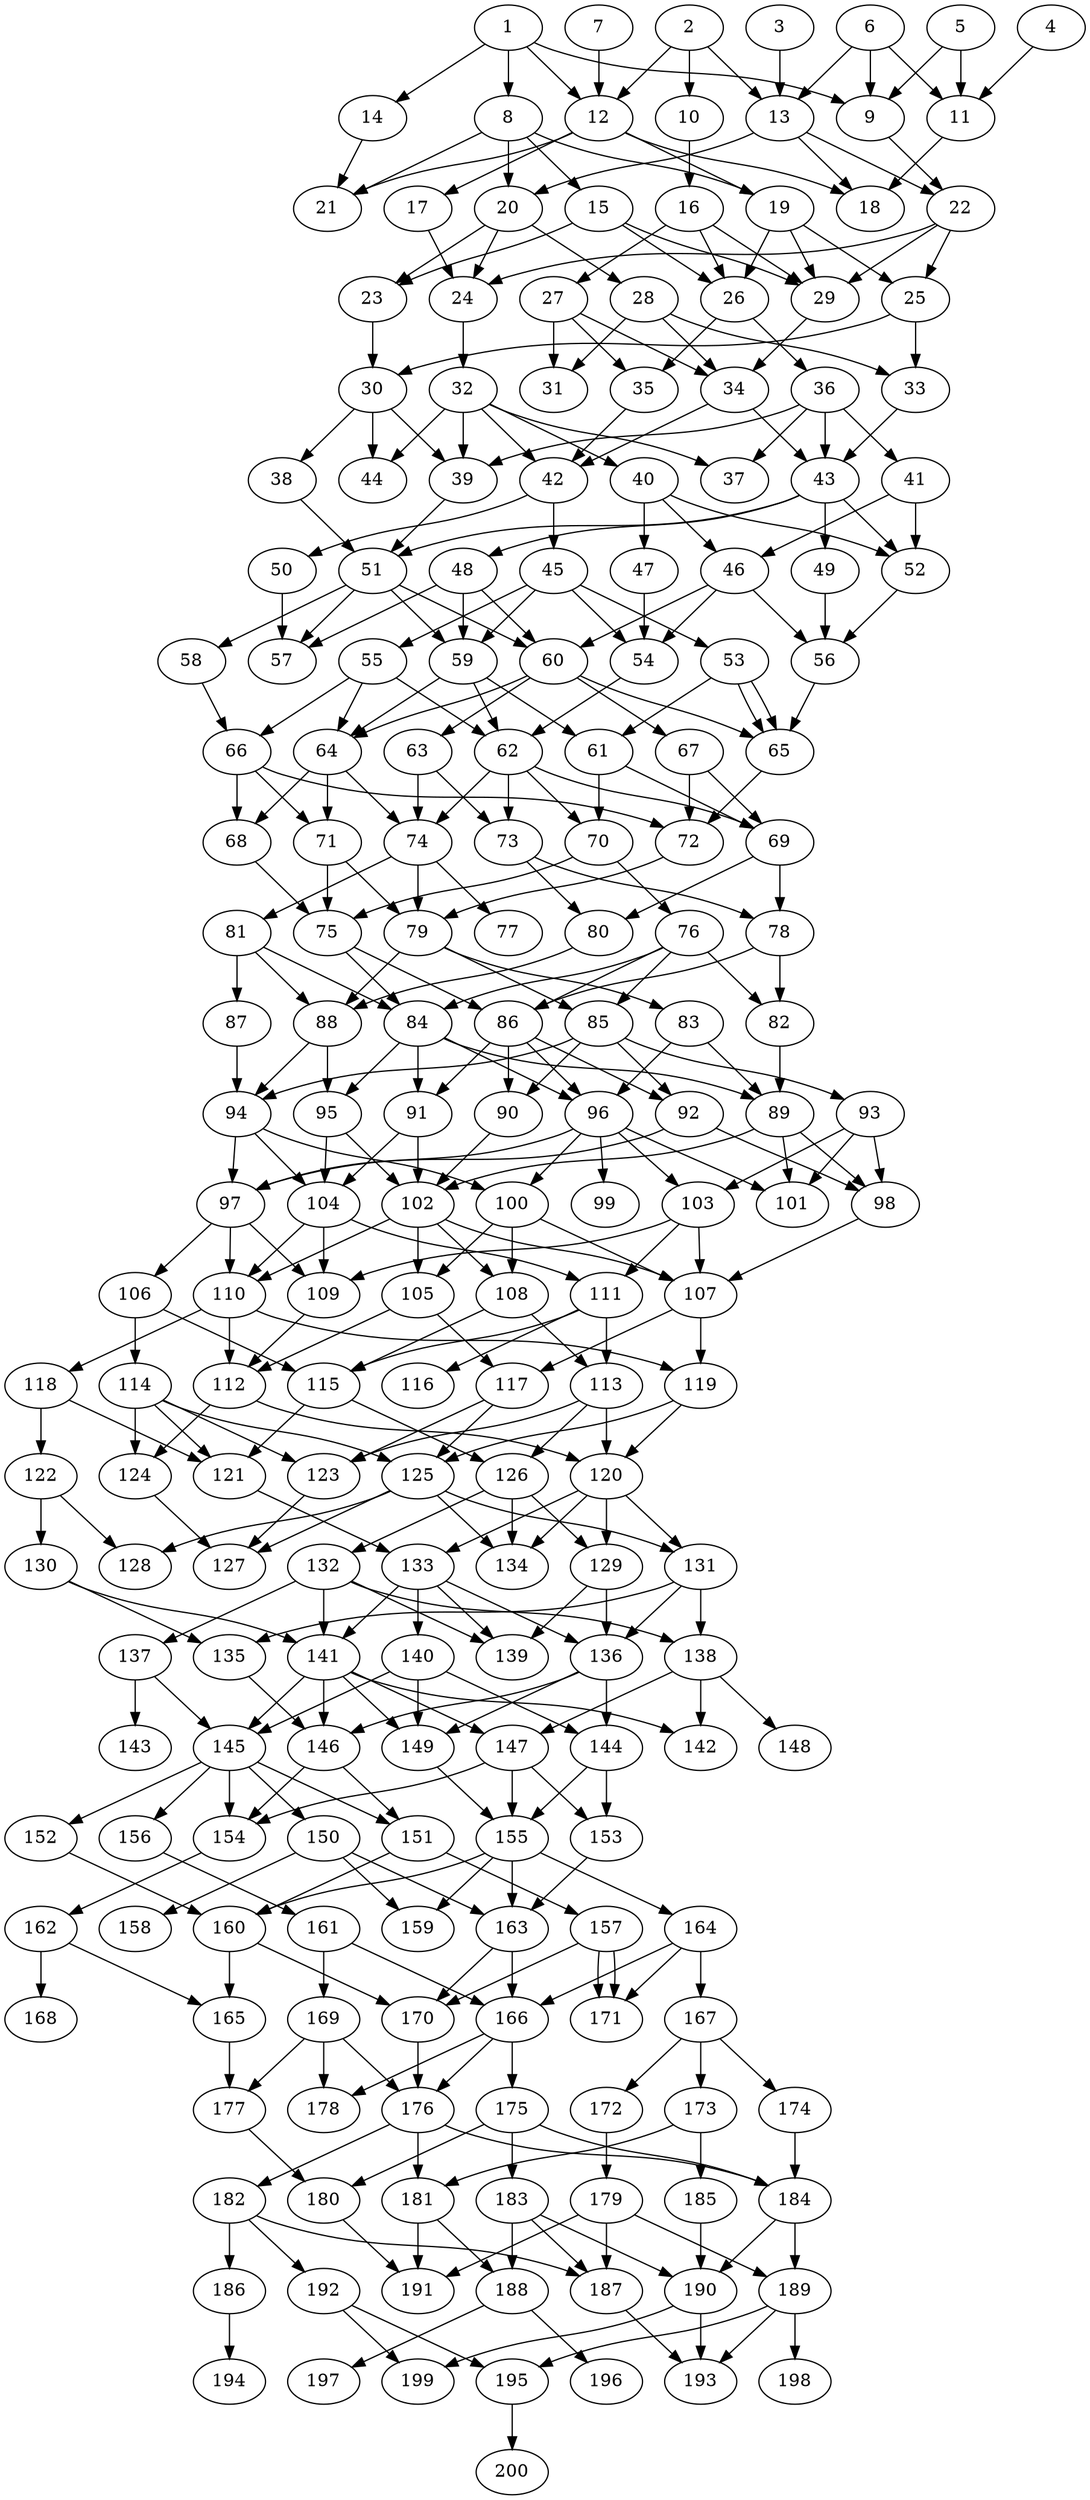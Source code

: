 // DAG automatically generated by daggen at Wed Apr 12 12:22:21 2017
// ./daggen --dot -n 200 --jump=1 --fat=0.4 --regularity=0.4 --density=0.4 
digraph G {
  1 [size="8268273454", alpha="0.02"]
  1 -> 8 [size ="411041792"]
  1 -> 9 [size ="411041792"]
  1 -> 12 [size ="411041792"]
  1 -> 14 [size ="411041792"]
  2 [size="184290161237", alpha="0.00"]
  2 -> 10 [size ="411041792"]
  2 -> 12 [size ="411041792"]
  2 -> 13 [size ="411041792"]
  3 [size="46628941653", alpha="0.01"]
  3 -> 13 [size ="33554432"]
  4 [size="1927151379", alpha="0.02"]
  4 -> 11 [size ="33554432"]
  5 [size="18314891630", alpha="0.20"]
  5 -> 9 [size ="411041792"]
  5 -> 11 [size ="411041792"]
  6 [size="3808598022", alpha="0.15"]
  6 -> 9 [size ="411041792"]
  6 -> 11 [size ="411041792"]
  6 -> 13 [size ="411041792"]
  7 [size="101710634502", alpha="0.15"]
  7 -> 12 [size ="411041792"]
  8 [size="13209492905", alpha="0.19"]
  8 -> 15 [size ="209715200"]
  8 -> 19 [size ="209715200"]
  8 -> 20 [size ="209715200"]
  8 -> 21 [size ="209715200"]
  9 [size="98463693460", alpha="0.16"]
  9 -> 22 [size ="75497472"]
  10 [size="17327955554", alpha="0.02"]
  10 -> 16 [size ="33554432"]
  11 [size="91979294844", alpha="0.07"]
  11 -> 18 [size ="134217728"]
  12 [size="105186864072", alpha="0.17"]
  12 -> 17 [size ="134217728"]
  12 -> 18 [size ="134217728"]
  12 -> 19 [size ="134217728"]
  12 -> 21 [size ="134217728"]
  13 [size="8589934592", alpha="0.13"]
  13 -> 18 [size ="33554432"]
  13 -> 20 [size ="33554432"]
  13 -> 22 [size ="33554432"]
  14 [size="134217728000", alpha="0.20"]
  14 -> 21 [size ="209715200"]
  15 [size="7371263043", alpha="0.17"]
  15 -> 23 [size ="301989888"]
  15 -> 26 [size ="301989888"]
  15 -> 29 [size ="301989888"]
  16 [size="68719476736", alpha="0.09"]
  16 -> 26 [size ="134217728"]
  16 -> 27 [size ="134217728"]
  16 -> 29 [size ="134217728"]
  17 [size="1073741824000", alpha="0.19"]
  17 -> 24 [size ="838860800"]
  18 [size="1013917295", alpha="0.08"]
  19 [size="5055280558", alpha="0.14"]
  19 -> 25 [size ="301989888"]
  19 -> 26 [size ="301989888"]
  19 -> 29 [size ="301989888"]
  20 [size="208918676224", alpha="0.14"]
  20 -> 23 [size ="411041792"]
  20 -> 24 [size ="411041792"]
  20 -> 28 [size ="411041792"]
  21 [size="13014861407", alpha="0.00"]
  22 [size="1073741824000", alpha="0.09"]
  22 -> 24 [size ="838860800"]
  22 -> 25 [size ="838860800"]
  22 -> 29 [size ="838860800"]
  23 [size="1560083935", alpha="0.06"]
  23 -> 30 [size ="33554432"]
  24 [size="549755813888", alpha="0.14"]
  24 -> 32 [size ="536870912"]
  25 [size="10476561228", alpha="0.02"]
  25 -> 30 [size ="838860800"]
  25 -> 33 [size ="838860800"]
  26 [size="28991029248", alpha="0.13"]
  26 -> 35 [size ="75497472"]
  26 -> 36 [size ="75497472"]
  27 [size="782757789696", alpha="0.08"]
  27 -> 31 [size ="679477248"]
  27 -> 34 [size ="679477248"]
  27 -> 35 [size ="679477248"]
  28 [size="134217728000", alpha="0.00"]
  28 -> 31 [size ="209715200"]
  28 -> 33 [size ="209715200"]
  28 -> 34 [size ="209715200"]
  29 [size="7020653748", alpha="0.05"]
  29 -> 34 [size ="209715200"]
  30 [size="28991029248", alpha="0.05"]
  30 -> 38 [size ="75497472"]
  30 -> 39 [size ="75497472"]
  30 -> 44 [size ="75497472"]
  31 [size="34082135210", alpha="0.09"]
  32 [size="8589934592", alpha="0.01"]
  32 -> 37 [size ="33554432"]
  32 -> 39 [size ="33554432"]
  32 -> 40 [size ="33554432"]
  32 -> 42 [size ="33554432"]
  32 -> 44 [size ="33554432"]
  33 [size="231928233984", alpha="0.13"]
  33 -> 43 [size ="301989888"]
  34 [size="213872452170", alpha="0.05"]
  34 -> 42 [size ="209715200"]
  34 -> 43 [size ="209715200"]
  35 [size="29539199386", alpha="0.05"]
  35 -> 42 [size ="679477248"]
  36 [size="558832165128", alpha="0.18"]
  36 -> 37 [size ="411041792"]
  36 -> 39 [size ="411041792"]
  36 -> 41 [size ="411041792"]
  36 -> 43 [size ="411041792"]
  37 [size="68719476736", alpha="0.09"]
  38 [size="184337940384", alpha="0.00"]
  38 -> 51 [size ="134217728"]
  39 [size="457191408152", alpha="0.19"]
  39 -> 51 [size ="679477248"]
  40 [size="575285566960", alpha="0.03"]
  40 -> 46 [size ="536870912"]
  40 -> 47 [size ="536870912"]
  40 -> 52 [size ="536870912"]
  41 [size="3524048611", alpha="0.16"]
  41 -> 46 [size ="209715200"]
  41 -> 52 [size ="209715200"]
  42 [size="166190147500", alpha="0.11"]
  42 -> 45 [size ="536870912"]
  42 -> 50 [size ="536870912"]
  43 [size="27172484112", alpha="0.05"]
  43 -> 48 [size ="536870912"]
  43 -> 49 [size ="536870912"]
  43 -> 51 [size ="536870912"]
  43 -> 52 [size ="536870912"]
  44 [size="118826084737", alpha="0.17"]
  45 [size="6070611391", alpha="0.13"]
  45 -> 53 [size ="209715200"]
  45 -> 54 [size ="209715200"]
  45 -> 55 [size ="209715200"]
  45 -> 59 [size ="209715200"]
  46 [size="68719476736", alpha="0.02"]
  46 -> 54 [size ="134217728"]
  46 -> 56 [size ="134217728"]
  46 -> 60 [size ="134217728"]
  47 [size="76758427153", alpha="0.01"]
  47 -> 54 [size ="209715200"]
  48 [size="7785366208", alpha="0.02"]
  48 -> 57 [size ="536870912"]
  48 -> 59 [size ="536870912"]
  48 -> 60 [size ="536870912"]
  49 [size="8426095644", alpha="0.01"]
  49 -> 56 [size ="134217728"]
  50 [size="8589934592", alpha="0.15"]
  50 -> 57 [size ="33554432"]
  51 [size="416116556596", alpha="0.05"]
  51 -> 57 [size ="536870912"]
  51 -> 58 [size ="536870912"]
  51 -> 59 [size ="536870912"]
  51 -> 60 [size ="536870912"]
  52 [size="231928233984", alpha="0.16"]
  52 -> 56 [size ="301989888"]
  53 [size="368293445632", alpha="0.17"]
  53 -> 61 [size ="411041792"]
  53 -> 65 [size ="411041792"]
  53 -> 65 [size ="411041792"]
  54 [size="73784592303", alpha="0.15"]
  54 -> 62 [size ="209715200"]
  55 [size="34915282188", alpha="0.19"]
  55 -> 62 [size ="134217728"]
  55 -> 64 [size ="134217728"]
  55 -> 66 [size ="134217728"]
  56 [size="110342094264", alpha="0.09"]
  56 -> 65 [size ="75497472"]
  57 [size="1312377892455", alpha="0.00"]
  58 [size="7601498865", alpha="0.11"]
  58 -> 66 [size ="679477248"]
  59 [size="231928233984", alpha="0.18"]
  59 -> 61 [size ="301989888"]
  59 -> 62 [size ="301989888"]
  59 -> 64 [size ="301989888"]
  60 [size="50785672903", alpha="0.11"]
  60 -> 63 [size ="838860800"]
  60 -> 64 [size ="838860800"]
  60 -> 65 [size ="838860800"]
  60 -> 67 [size ="838860800"]
  61 [size="134217728000", alpha="0.15"]
  61 -> 69 [size ="209715200"]
  61 -> 70 [size ="209715200"]
  62 [size="91824167088", alpha="0.10"]
  62 -> 69 [size ="134217728"]
  62 -> 70 [size ="134217728"]
  62 -> 73 [size ="134217728"]
  62 -> 74 [size ="134217728"]
  63 [size="134217728000", alpha="0.12"]
  63 -> 73 [size ="209715200"]
  63 -> 74 [size ="209715200"]
  64 [size="68719476736", alpha="0.05"]
  64 -> 68 [size ="134217728"]
  64 -> 71 [size ="134217728"]
  64 -> 74 [size ="134217728"]
  65 [size="7438407694", alpha="0.05"]
  65 -> 72 [size ="209715200"]
  66 [size="2999431097", alpha="0.20"]
  66 -> 68 [size ="301989888"]
  66 -> 71 [size ="301989888"]
  66 -> 72 [size ="301989888"]
  67 [size="782757789696", alpha="0.16"]
  67 -> 69 [size ="679477248"]
  67 -> 72 [size ="679477248"]
  68 [size="368293445632", alpha="0.18"]
  68 -> 75 [size ="411041792"]
  69 [size="724428480516", alpha="0.20"]
  69 -> 78 [size ="536870912"]
  69 -> 80 [size ="536870912"]
  70 [size="28991029248", alpha="0.11"]
  70 -> 75 [size ="75497472"]
  70 -> 76 [size ="75497472"]
  71 [size="445897307401", alpha="0.16"]
  71 -> 75 [size ="301989888"]
  71 -> 79 [size ="301989888"]
  72 [size="91819871366", alpha="0.15"]
  72 -> 79 [size ="209715200"]
  73 [size="11076266031", alpha="0.04"]
  73 -> 78 [size ="411041792"]
  73 -> 80 [size ="411041792"]
  74 [size="10546563881", alpha="0.04"]
  74 -> 77 [size ="209715200"]
  74 -> 79 [size ="209715200"]
  74 -> 81 [size ="209715200"]
  75 [size="68710885348", alpha="0.19"]
  75 -> 84 [size ="209715200"]
  75 -> 86 [size ="209715200"]
  76 [size="549755813888", alpha="0.08"]
  76 -> 82 [size ="536870912"]
  76 -> 84 [size ="536870912"]
  76 -> 85 [size ="536870912"]
  76 -> 86 [size ="536870912"]
  77 [size="63102307626", alpha="0.06"]
  78 [size="767906386260", alpha="0.04"]
  78 -> 82 [size ="536870912"]
  78 -> 86 [size ="536870912"]
  79 [size="549755813888", alpha="0.02"]
  79 -> 83 [size ="536870912"]
  79 -> 85 [size ="536870912"]
  79 -> 88 [size ="536870912"]
  80 [size="18423057386", alpha="0.17"]
  80 -> 88 [size ="75497472"]
  81 [size="134217728000", alpha="0.15"]
  81 -> 84 [size ="209715200"]
  81 -> 87 [size ="209715200"]
  81 -> 88 [size ="209715200"]
  82 [size="368293445632", alpha="0.19"]
  82 -> 89 [size ="411041792"]
  83 [size="134217728000", alpha="0.01"]
  83 -> 89 [size ="209715200"]
  83 -> 96 [size ="209715200"]
  84 [size="68719476736", alpha="0.09"]
  84 -> 89 [size ="134217728"]
  84 -> 91 [size ="134217728"]
  84 -> 95 [size ="134217728"]
  84 -> 96 [size ="134217728"]
  85 [size="68719476736", alpha="0.19"]
  85 -> 90 [size ="134217728"]
  85 -> 92 [size ="134217728"]
  85 -> 93 [size ="134217728"]
  85 -> 94 [size ="134217728"]
  86 [size="368293445632", alpha="0.08"]
  86 -> 90 [size ="411041792"]
  86 -> 91 [size ="411041792"]
  86 -> 92 [size ="411041792"]
  86 -> 96 [size ="411041792"]
  87 [size="5374580933", alpha="0.17"]
  87 -> 94 [size ="411041792"]
  88 [size="2180485710", alpha="0.10"]
  88 -> 94 [size ="75497472"]
  88 -> 95 [size ="75497472"]
  89 [size="28991029248", alpha="0.16"]
  89 -> 98 [size ="75497472"]
  89 -> 101 [size ="75497472"]
  89 -> 102 [size ="75497472"]
  90 [size="682200450", alpha="0.09"]
  90 -> 102 [size ="33554432"]
  91 [size="3310371712", alpha="0.09"]
  91 -> 102 [size ="75497472"]
  91 -> 104 [size ="75497472"]
  92 [size="307544961140", alpha="0.13"]
  92 -> 97 [size ="209715200"]
  92 -> 98 [size ="209715200"]
  93 [size="645008638924", alpha="0.08"]
  93 -> 98 [size ="536870912"]
  93 -> 101 [size ="536870912"]
  93 -> 103 [size ="536870912"]
  94 [size="147977165556", alpha="0.19"]
  94 -> 97 [size ="134217728"]
  94 -> 100 [size ="134217728"]
  94 -> 104 [size ="134217728"]
  95 [size="549755813888", alpha="0.18"]
  95 -> 102 [size ="536870912"]
  95 -> 104 [size ="536870912"]
  96 [size="19804036186", alpha="0.18"]
  96 -> 97 [size ="536870912"]
  96 -> 99 [size ="536870912"]
  96 -> 100 [size ="536870912"]
  96 -> 101 [size ="536870912"]
  96 -> 103 [size ="536870912"]
  97 [size="6328469264", alpha="0.07"]
  97 -> 106 [size ="134217728"]
  97 -> 109 [size ="134217728"]
  97 -> 110 [size ="134217728"]
  98 [size="1073741824000", alpha="0.02"]
  98 -> 107 [size ="838860800"]
  99 [size="744766803", alpha="0.08"]
  100 [size="28991029248", alpha="0.18"]
  100 -> 105 [size ="75497472"]
  100 -> 107 [size ="75497472"]
  100 -> 108 [size ="75497472"]
  101 [size="3252066980", alpha="0.09"]
  102 [size="1838033324", alpha="0.01"]
  102 -> 105 [size ="134217728"]
  102 -> 107 [size ="134217728"]
  102 -> 108 [size ="134217728"]
  102 -> 110 [size ="134217728"]
  103 [size="108029889512", alpha="0.02"]
  103 -> 107 [size ="209715200"]
  103 -> 109 [size ="209715200"]
  103 -> 111 [size ="209715200"]
  104 [size="16296759980", alpha="0.01"]
  104 -> 109 [size ="536870912"]
  104 -> 110 [size ="536870912"]
  104 -> 111 [size ="536870912"]
  105 [size="32337935424", alpha="0.00"]
  105 -> 112 [size ="33554432"]
  105 -> 117 [size ="33554432"]
  106 [size="12796846626", alpha="0.01"]
  106 -> 114 [size ="33554432"]
  106 -> 115 [size ="33554432"]
  107 [size="134217728000", alpha="0.12"]
  107 -> 117 [size ="209715200"]
  107 -> 119 [size ="209715200"]
  108 [size="28571207401", alpha="0.05"]
  108 -> 113 [size ="33554432"]
  108 -> 115 [size ="33554432"]
  109 [size="93315036158", alpha="0.10"]
  109 -> 112 [size ="75497472"]
  110 [size="319204162937", alpha="0.07"]
  110 -> 112 [size ="838860800"]
  110 -> 118 [size ="838860800"]
  110 -> 119 [size ="838860800"]
  111 [size="193639526465", alpha="0.02"]
  111 -> 113 [size ="209715200"]
  111 -> 115 [size ="209715200"]
  111 -> 116 [size ="209715200"]
  112 [size="687015301550", alpha="0.00"]
  112 -> 120 [size ="838860800"]
  112 -> 124 [size ="838860800"]
  113 [size="8589934592", alpha="0.02"]
  113 -> 120 [size ="33554432"]
  113 -> 123 [size ="33554432"]
  113 -> 126 [size ="33554432"]
  114 [size="217520548440", alpha="0.02"]
  114 -> 121 [size ="536870912"]
  114 -> 123 [size ="536870912"]
  114 -> 124 [size ="536870912"]
  114 -> 125 [size ="536870912"]
  115 [size="608345113116", alpha="0.17"]
  115 -> 121 [size ="536870912"]
  115 -> 126 [size ="536870912"]
  116 [size="1458413173", alpha="0.07"]
  117 [size="1753891452", alpha="0.18"]
  117 -> 123 [size ="33554432"]
  117 -> 125 [size ="33554432"]
  118 [size="1073741824000", alpha="0.05"]
  118 -> 121 [size ="838860800"]
  118 -> 122 [size ="838860800"]
  119 [size="38344892650", alpha="0.17"]
  119 -> 120 [size ="838860800"]
  119 -> 125 [size ="838860800"]
  120 [size="1137861458", alpha="0.02"]
  120 -> 129 [size ="33554432"]
  120 -> 131 [size ="33554432"]
  120 -> 133 [size ="33554432"]
  120 -> 134 [size ="33554432"]
  121 [size="49167480541", alpha="0.13"]
  121 -> 133 [size ="838860800"]
  122 [size="20363183596", alpha="0.16"]
  122 -> 128 [size ="33554432"]
  122 -> 130 [size ="33554432"]
  123 [size="28632833409", alpha="0.03"]
  123 -> 127 [size ="838860800"]
  124 [size="549755813888", alpha="0.14"]
  124 -> 127 [size ="536870912"]
  125 [size="298760987527", alpha="0.09"]
  125 -> 127 [size ="411041792"]
  125 -> 128 [size ="411041792"]
  125 -> 131 [size ="411041792"]
  125 -> 134 [size ="411041792"]
  126 [size="29926265114", alpha="0.13"]
  126 -> 129 [size ="536870912"]
  126 -> 132 [size ="536870912"]
  126 -> 134 [size ="536870912"]
  127 [size="231928233984", alpha="0.12"]
  128 [size="8594998684", alpha="0.10"]
  129 [size="8093238430", alpha="0.06"]
  129 -> 136 [size ="134217728"]
  129 -> 139 [size ="134217728"]
  130 [size="68719476736", alpha="0.05"]
  130 -> 135 [size ="134217728"]
  130 -> 141 [size ="134217728"]
  131 [size="134217728000", alpha="0.01"]
  131 -> 135 [size ="209715200"]
  131 -> 136 [size ="209715200"]
  131 -> 138 [size ="209715200"]
  132 [size="471435999862", alpha="0.02"]
  132 -> 137 [size ="301989888"]
  132 -> 138 [size ="301989888"]
  132 -> 139 [size ="301989888"]
  132 -> 141 [size ="301989888"]
  133 [size="3608378691", alpha="0.02"]
  133 -> 136 [size ="134217728"]
  133 -> 139 [size ="134217728"]
  133 -> 140 [size ="134217728"]
  133 -> 141 [size ="134217728"]
  134 [size="41733128922", alpha="0.14"]
  135 [size="2927877240", alpha="0.17"]
  135 -> 146 [size ="134217728"]
  136 [size="4470618206", alpha="0.18"]
  136 -> 144 [size ="411041792"]
  136 -> 146 [size ="411041792"]
  136 -> 149 [size ="411041792"]
  137 [size="28378093916", alpha="0.05"]
  137 -> 143 [size ="838860800"]
  137 -> 145 [size ="838860800"]
  138 [size="129861787525", alpha="0.15"]
  138 -> 142 [size ="209715200"]
  138 -> 147 [size ="209715200"]
  138 -> 148 [size ="209715200"]
  139 [size="8589934592", alpha="0.13"]
  140 [size="865759431444", alpha="0.05"]
  140 -> 144 [size ="838860800"]
  140 -> 145 [size ="838860800"]
  140 -> 149 [size ="838860800"]
  141 [size="782757789696", alpha="0.02"]
  141 -> 142 [size ="679477248"]
  141 -> 145 [size ="679477248"]
  141 -> 146 [size ="679477248"]
  141 -> 147 [size ="679477248"]
  141 -> 149 [size ="679477248"]
  142 [size="5399637222", alpha="0.19"]
  143 [size="73939782963", alpha="0.19"]
  144 [size="22426246416", alpha="0.03"]
  144 -> 153 [size ="75497472"]
  144 -> 155 [size ="75497472"]
  145 [size="69879021861", alpha="0.19"]
  145 -> 150 [size ="301989888"]
  145 -> 151 [size ="301989888"]
  145 -> 152 [size ="301989888"]
  145 -> 154 [size ="301989888"]
  145 -> 156 [size ="301989888"]
  146 [size="8258402304", alpha="0.08"]
  146 -> 151 [size ="134217728"]
  146 -> 154 [size ="134217728"]
  147 [size="30389838550", alpha="0.17"]
  147 -> 153 [size ="838860800"]
  147 -> 154 [size ="838860800"]
  147 -> 155 [size ="838860800"]
  148 [size="40128275327", alpha="0.19"]
  149 [size="2665574380", alpha="0.16"]
  149 -> 155 [size ="75497472"]
  150 [size="21849222132", alpha="0.18"]
  150 -> 158 [size ="411041792"]
  150 -> 159 [size ="411041792"]
  150 -> 163 [size ="411041792"]
  151 [size="1073741824000", alpha="0.02"]
  151 -> 157 [size ="838860800"]
  151 -> 160 [size ="838860800"]
  152 [size="19399546681", alpha="0.03"]
  152 -> 160 [size ="411041792"]
  153 [size="620080753760", alpha="0.01"]
  153 -> 163 [size ="536870912"]
  154 [size="527613022013", alpha="0.11"]
  154 -> 162 [size ="411041792"]
  155 [size="68719476736", alpha="0.06"]
  155 -> 159 [size ="134217728"]
  155 -> 160 [size ="134217728"]
  155 -> 163 [size ="134217728"]
  155 -> 164 [size ="134217728"]
  156 [size="200013066202", alpha="0.11"]
  156 -> 161 [size ="209715200"]
  157 [size="762206028", alpha="0.12"]
  157 -> 170 [size ="33554432"]
  157 -> 171 [size ="33554432"]
  157 -> 171 [size ="33554432"]
  158 [size="8589934592", alpha="0.20"]
  159 [size="231928233984", alpha="0.03"]
  160 [size="18442521006", alpha="0.16"]
  160 -> 165 [size ="33554432"]
  160 -> 170 [size ="33554432"]
  161 [size="602734154514", alpha="0.11"]
  161 -> 166 [size ="838860800"]
  161 -> 169 [size ="838860800"]
  162 [size="8589934592", alpha="0.07"]
  162 -> 165 [size ="33554432"]
  162 -> 168 [size ="33554432"]
  163 [size="24690747197", alpha="0.05"]
  163 -> 166 [size ="679477248"]
  163 -> 170 [size ="679477248"]
  164 [size="1966510799", alpha="0.02"]
  164 -> 166 [size ="33554432"]
  164 -> 167 [size ="33554432"]
  164 -> 171 [size ="33554432"]
  165 [size="21357733214", alpha="0.05"]
  165 -> 177 [size ="75497472"]
  166 [size="28991029248", alpha="0.13"]
  166 -> 175 [size ="75497472"]
  166 -> 176 [size ="75497472"]
  166 -> 178 [size ="75497472"]
  167 [size="258017470924", alpha="0.15"]
  167 -> 172 [size ="411041792"]
  167 -> 173 [size ="411041792"]
  167 -> 174 [size ="411041792"]
  168 [size="368293445632", alpha="0.11"]
  169 [size="134217728000", alpha="0.10"]
  169 -> 176 [size ="209715200"]
  169 -> 177 [size ="209715200"]
  169 -> 178 [size ="209715200"]
  170 [size="549755813888", alpha="0.13"]
  170 -> 176 [size ="536870912"]
  171 [size="19674379652", alpha="0.15"]
  172 [size="9215722235", alpha="0.12"]
  172 -> 179 [size ="209715200"]
  173 [size="553180549844", alpha="0.17"]
  173 -> 181 [size ="536870912"]
  173 -> 185 [size ="536870912"]
  174 [size="782757789696", alpha="0.09"]
  174 -> 184 [size ="679477248"]
  175 [size="134217728000", alpha="0.19"]
  175 -> 180 [size ="209715200"]
  175 -> 183 [size ="209715200"]
  175 -> 184 [size ="209715200"]
  176 [size="10437345408", alpha="0.16"]
  176 -> 181 [size ="209715200"]
  176 -> 182 [size ="209715200"]
  176 -> 184 [size ="209715200"]
  177 [size="72488856275", alpha="0.19"]
  177 -> 180 [size ="75497472"]
  178 [size="313094094920", alpha="0.10"]
  179 [size="549755813888", alpha="0.02"]
  179 -> 187 [size ="536870912"]
  179 -> 189 [size ="536870912"]
  179 -> 191 [size ="536870912"]
  180 [size="28717962700", alpha="0.17"]
  180 -> 191 [size ="75497472"]
  181 [size="19186018058", alpha="0.10"]
  181 -> 188 [size ="536870912"]
  181 -> 191 [size ="536870912"]
  182 [size="231928233984", alpha="0.17"]
  182 -> 186 [size ="301989888"]
  182 -> 187 [size ="301989888"]
  182 -> 192 [size ="301989888"]
  183 [size="4846249220", alpha="0.17"]
  183 -> 187 [size ="301989888"]
  183 -> 188 [size ="301989888"]
  183 -> 190 [size ="301989888"]
  184 [size="20392816878", alpha="0.01"]
  184 -> 189 [size ="838860800"]
  184 -> 190 [size ="838860800"]
  185 [size="782757789696", alpha="0.14"]
  185 -> 190 [size ="679477248"]
  186 [size="3212178626", alpha="0.17"]
  186 -> 194 [size ="75497472"]
  187 [size="8589934592", alpha="0.04"]
  187 -> 193 [size ="33554432"]
  188 [size="368293445632", alpha="0.07"]
  188 -> 196 [size ="411041792"]
  188 -> 197 [size ="411041792"]
  189 [size="1614533797", alpha="0.13"]
  189 -> 193 [size ="33554432"]
  189 -> 195 [size ="33554432"]
  189 -> 198 [size ="33554432"]
  190 [size="1244097987603", alpha="0.07"]
  190 -> 193 [size ="838860800"]
  190 -> 199 [size ="838860800"]
  191 [size="21684461909", alpha="0.18"]
  192 [size="368293445632", alpha="0.10"]
  192 -> 195 [size ="411041792"]
  192 -> 199 [size ="411041792"]
  193 [size="1397959364500", alpha="0.01"]
  194 [size="368293445632", alpha="0.14"]
  195 [size="44788373750", alpha="0.11"]
  195 -> 200 [size ="838860800"]
  196 [size="12720721389", alpha="0.10"]
  197 [size="22522788586", alpha="0.11"]
  198 [size="24692080186", alpha="0.14"]
  199 [size="366987572272", alpha="0.12"]
  200 [size="8589934592", alpha="0.19"]
}
